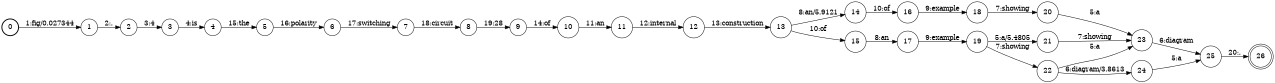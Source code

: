 digraph FST {
rankdir = LR;
size = "8.5,11";
label = "";
center = 1;
orientation = Portrait;
ranksep = "0.4";
nodesep = "0.25";
0 [label = "0", shape = circle, style = bold, fontsize = 14]
	0 -> 1 [label = "1:fig/0.027344", fontsize = 14];
1 [label = "1", shape = circle, style = solid, fontsize = 14]
	1 -> 2 [label = "2:.", fontsize = 14];
2 [label = "2", shape = circle, style = solid, fontsize = 14]
	2 -> 3 [label = "3:4", fontsize = 14];
3 [label = "3", shape = circle, style = solid, fontsize = 14]
	3 -> 4 [label = "4:is", fontsize = 14];
4 [label = "4", shape = circle, style = solid, fontsize = 14]
	4 -> 5 [label = "15:the", fontsize = 14];
5 [label = "5", shape = circle, style = solid, fontsize = 14]
	5 -> 6 [label = "16:polarity", fontsize = 14];
6 [label = "6", shape = circle, style = solid, fontsize = 14]
	6 -> 7 [label = "17:switching", fontsize = 14];
7 [label = "7", shape = circle, style = solid, fontsize = 14]
	7 -> 8 [label = "18:circuit", fontsize = 14];
8 [label = "8", shape = circle, style = solid, fontsize = 14]
	8 -> 9 [label = "19:28", fontsize = 14];
9 [label = "9", shape = circle, style = solid, fontsize = 14]
	9 -> 10 [label = "14:of", fontsize = 14];
10 [label = "10", shape = circle, style = solid, fontsize = 14]
	10 -> 11 [label = "11:an", fontsize = 14];
11 [label = "11", shape = circle, style = solid, fontsize = 14]
	11 -> 12 [label = "12:internal", fontsize = 14];
12 [label = "12", shape = circle, style = solid, fontsize = 14]
	12 -> 13 [label = "13:construction", fontsize = 14];
13 [label = "13", shape = circle, style = solid, fontsize = 14]
	13 -> 14 [label = "8:an/5.9121", fontsize = 14];
	13 -> 15 [label = "10:of", fontsize = 14];
14 [label = "14", shape = circle, style = solid, fontsize = 14]
	14 -> 16 [label = "10:of", fontsize = 14];
15 [label = "15", shape = circle, style = solid, fontsize = 14]
	15 -> 17 [label = "8:an", fontsize = 14];
16 [label = "16", shape = circle, style = solid, fontsize = 14]
	16 -> 18 [label = "9:example", fontsize = 14];
17 [label = "17", shape = circle, style = solid, fontsize = 14]
	17 -> 19 [label = "9:example", fontsize = 14];
18 [label = "18", shape = circle, style = solid, fontsize = 14]
	18 -> 20 [label = "7:showing", fontsize = 14];
19 [label = "19", shape = circle, style = solid, fontsize = 14]
	19 -> 21 [label = "5:a/5.4805", fontsize = 14];
	19 -> 22 [label = "7:showing", fontsize = 14];
20 [label = "20", shape = circle, style = solid, fontsize = 14]
	20 -> 23 [label = "5:a", fontsize = 14];
21 [label = "21", shape = circle, style = solid, fontsize = 14]
	21 -> 23 [label = "7:showing", fontsize = 14];
22 [label = "22", shape = circle, style = solid, fontsize = 14]
	22 -> 23 [label = "5:a", fontsize = 14];
	22 -> 24 [label = "6:diagram/3.8613", fontsize = 14];
23 [label = "23", shape = circle, style = solid, fontsize = 14]
	23 -> 25 [label = "6:diagram", fontsize = 14];
24 [label = "24", shape = circle, style = solid, fontsize = 14]
	24 -> 25 [label = "5:a", fontsize = 14];
25 [label = "25", shape = circle, style = solid, fontsize = 14]
	25 -> 26 [label = "20:.", fontsize = 14];
26 [label = "26", shape = doublecircle, style = solid, fontsize = 14]
}
